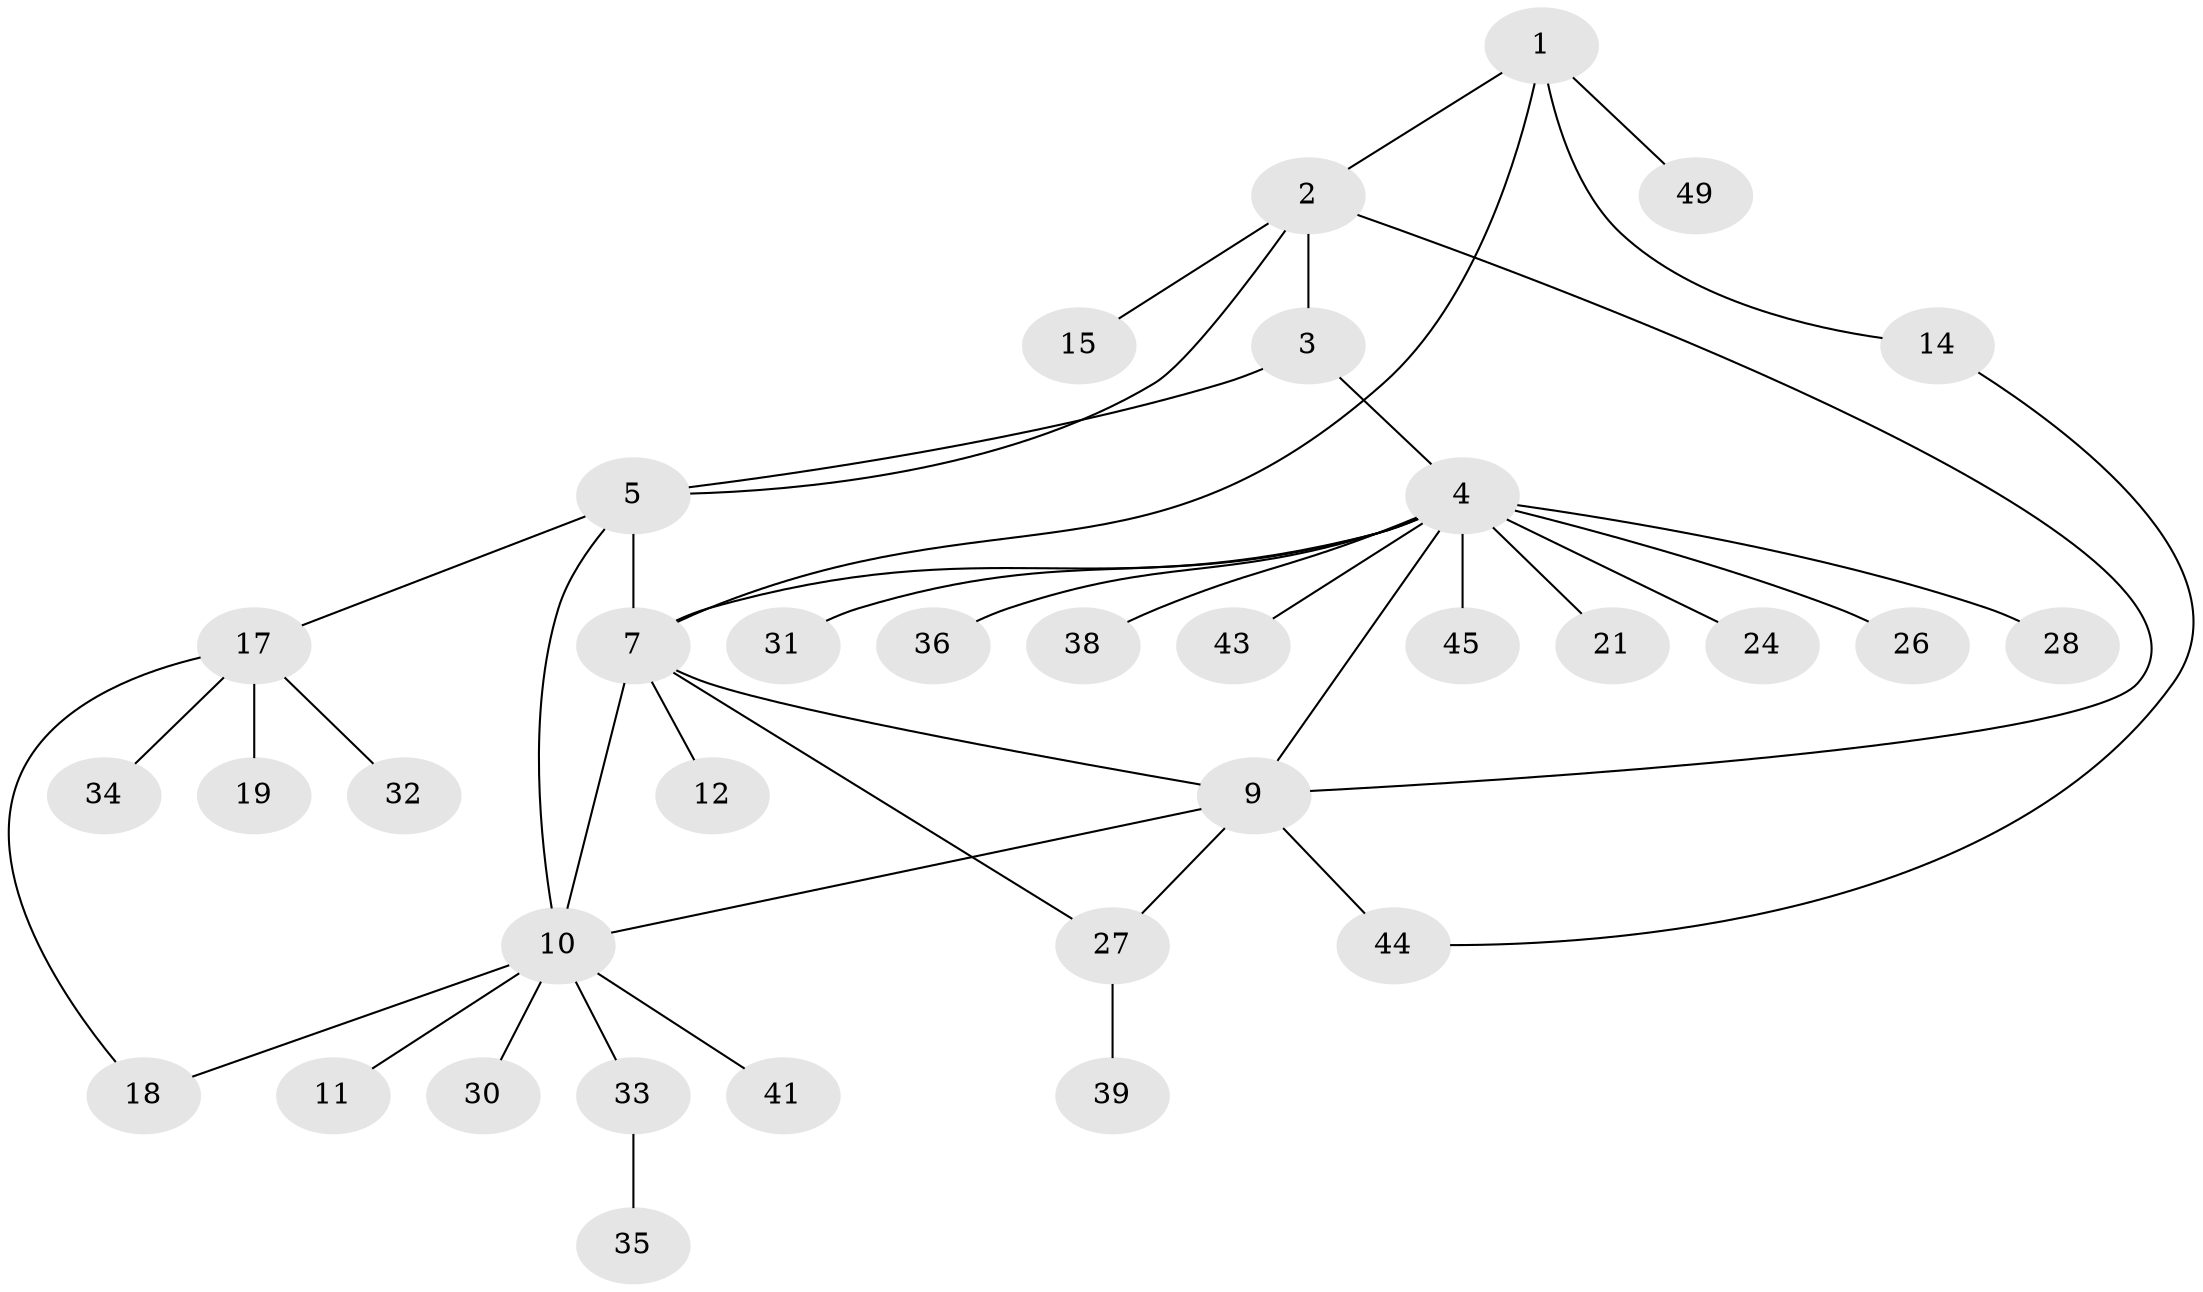 // Generated by graph-tools (version 1.1) at 2025/24/03/03/25 07:24:11]
// undirected, 34 vertices, 43 edges
graph export_dot {
graph [start="1"]
  node [color=gray90,style=filled];
  1 [super="+16"];
  2 [super="+22"];
  3;
  4 [super="+13"];
  5 [super="+6"];
  7 [super="+8"];
  9 [super="+42"];
  10 [super="+29"];
  11 [super="+37"];
  12;
  14 [super="+25"];
  15 [super="+23"];
  17 [super="+20"];
  18;
  19;
  21;
  24;
  26;
  27 [super="+47"];
  28 [super="+46"];
  30;
  31 [super="+48"];
  32;
  33;
  34;
  35 [super="+50"];
  36;
  38;
  39 [super="+40"];
  41;
  43;
  44;
  45;
  49;
  1 -- 2;
  1 -- 14;
  1 -- 49;
  1 -- 7;
  2 -- 3;
  2 -- 5;
  2 -- 9;
  2 -- 15;
  3 -- 4;
  3 -- 5;
  4 -- 7;
  4 -- 9;
  4 -- 26;
  4 -- 31;
  4 -- 38;
  4 -- 45;
  4 -- 36;
  4 -- 21;
  4 -- 24;
  4 -- 43;
  4 -- 28;
  5 -- 17;
  5 -- 10;
  5 -- 7;
  7 -- 9;
  7 -- 10;
  7 -- 27;
  7 -- 12;
  9 -- 10;
  9 -- 44;
  9 -- 27;
  10 -- 11;
  10 -- 18;
  10 -- 30;
  10 -- 33;
  10 -- 41;
  14 -- 44;
  17 -- 18;
  17 -- 19;
  17 -- 32;
  17 -- 34;
  27 -- 39;
  33 -- 35;
}
